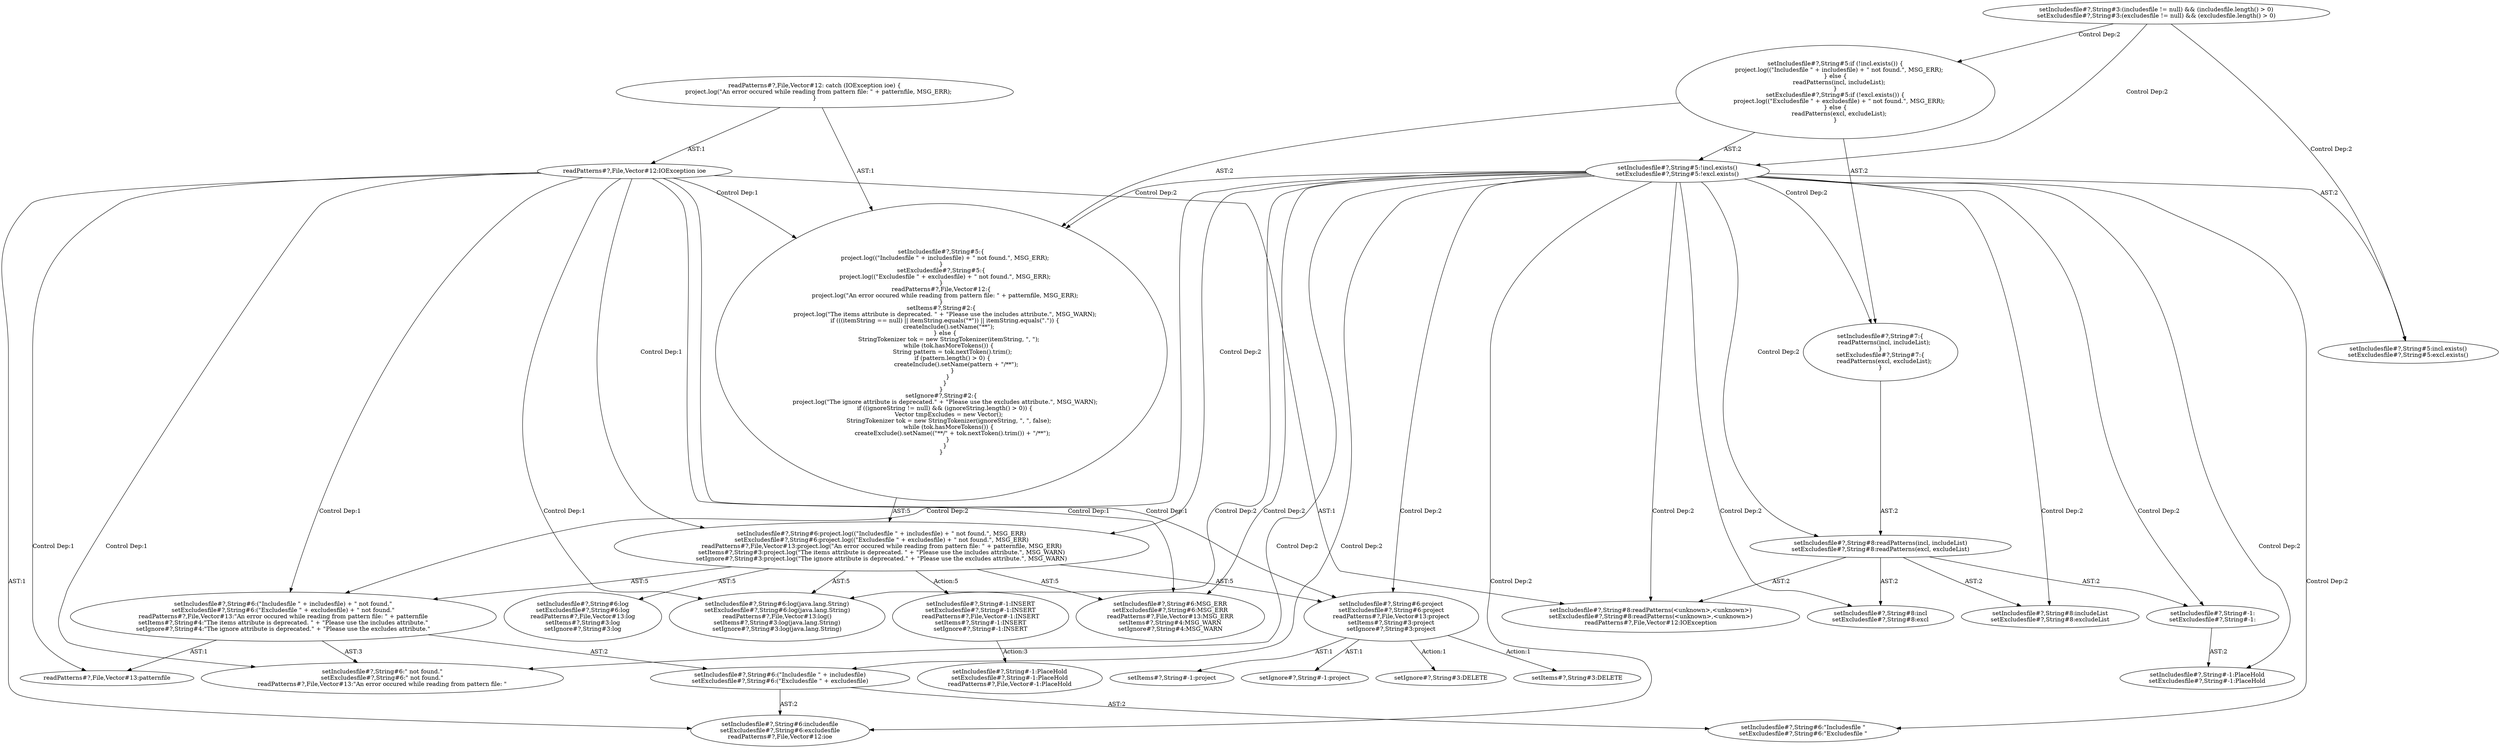 digraph "Pattern" {
0 [label="setIncludesfile#?,String#-1:INSERT
setExcludesfile#?,String#-1:INSERT
readPatterns#?,File,Vector#-1:INSERT
setItems#?,String#-1:INSERT
setIgnore#?,String#-1:INSERT" shape=ellipse]
1 [label="setIncludesfile#?,String#6:project.log((\"Includesfile \" + includesfile) + \" not found.\", MSG_ERR)
setExcludesfile#?,String#6:project.log((\"Excludesfile \" + excludesfile) + \" not found.\", MSG_ERR)
readPatterns#?,File,Vector#13:project.log(\"An error occured while reading from pattern file: \" + patternfile, MSG_ERR)
setItems#?,String#3:project.log(\"The items attribute is deprecated. \" + \"Please use the includes attribute.\", MSG_WARN)
setIgnore#?,String#3:project.log(\"The ignore attribute is deprecated.\" + \"Please use the excludes attribute.\", MSG_WARN)" shape=ellipse]
2 [label="setIncludesfile#?,String#5:!incl.exists()
setExcludesfile#?,String#5:!excl.exists()" shape=ellipse]
3 [label="setIncludesfile#?,String#3:(includesfile != null) && (includesfile.length() > 0)
setExcludesfile#?,String#3:(excludesfile != null) && (excludesfile.length() > 0)" shape=ellipse]
4 [label="setIncludesfile#?,String#5:if (!incl.exists()) \{
    project.log((\"Includesfile \" + includesfile) + \" not found.\", MSG_ERR);
\} else \{
    readPatterns(incl, includeList);
\}
setExcludesfile#?,String#5:if (!excl.exists()) \{
    project.log((\"Excludesfile \" + excludesfile) + \" not found.\", MSG_ERR);
\} else \{
    readPatterns(excl, excludeList);
\}" shape=ellipse]
5 [label="setIncludesfile#?,String#5:incl.exists()
setExcludesfile#?,String#5:excl.exists()" shape=ellipse]
6 [label="setIncludesfile#?,String#5:\{
    project.log((\"Includesfile \" + includesfile) + \" not found.\", MSG_ERR);
\}
setExcludesfile#?,String#5:\{
    project.log((\"Excludesfile \" + excludesfile) + \" not found.\", MSG_ERR);
\}
readPatterns#?,File,Vector#12:\{
    project.log(\"An error occured while reading from pattern file: \" + patternfile, MSG_ERR);
\}
setItems#?,String#2:\{
    project.log(\"The items attribute is deprecated. \" + \"Please use the includes attribute.\", MSG_WARN);
    if (((itemString == null) || itemString.equals(\"*\")) || itemString.equals(\".\")) \{
        createInclude().setName(\"**\");
    \} else \{
        StringTokenizer tok = new StringTokenizer(itemString, \", \");
        while (tok.hasMoreTokens()) \{
            String pattern = tok.nextToken().trim();
            if (pattern.length() > 0) \{
                createInclude().setName(pattern + \"/**\");
            \}
        \} 
    \}
\}
setIgnore#?,String#2:\{
    project.log(\"The ignore attribute is deprecated.\" + \"Please use the excludes attribute.\", MSG_WARN);
    if ((ignoreString != null) && (ignoreString.length() > 0)) \{
        Vector tmpExcludes = new Vector();
        StringTokenizer tok = new StringTokenizer(ignoreString, \", \", false);
        while (tok.hasMoreTokens()) \{
            createExclude().setName((\"**/\" + tok.nextToken().trim()) + \"/**\");
        \} 
    \}
\}" shape=ellipse]
7 [label="setIncludesfile#?,String#6:log(java.lang.String)
setExcludesfile#?,String#6:log(java.lang.String)
readPatterns#?,File,Vector#13:log()
setItems#?,String#3:log(java.lang.String)
setIgnore#?,String#3:log(java.lang.String)" shape=ellipse]
8 [label="setIncludesfile#?,String#6:project
setExcludesfile#?,String#6:project
readPatterns#?,File,Vector#13:project
setItems#?,String#3:project
setIgnore#?,String#3:project" shape=ellipse]
9 [label="setIncludesfile#?,String#6:(\"Includesfile \" + includesfile) + \" not found.\"
setExcludesfile#?,String#6:(\"Excludesfile \" + excludesfile) + \" not found.\"
readPatterns#?,File,Vector#13:\"An error occured while reading from pattern file: \" + patternfile
setItems#?,String#4:\"The items attribute is deprecated. \" + \"Please use the includes attribute.\"
setIgnore#?,String#4:\"The ignore attribute is deprecated.\" + \"Please use the excludes attribute.\"" shape=ellipse]
10 [label="setIncludesfile#?,String#6:(\"Includesfile \" + includesfile)
setExcludesfile#?,String#6:(\"Excludesfile \" + excludesfile)" shape=ellipse]
11 [label="setIncludesfile#?,String#6:\"Includesfile \"
setExcludesfile#?,String#6:\"Excludesfile \"" shape=ellipse]
12 [label="setIncludesfile#?,String#6:includesfile
setExcludesfile#?,String#6:excludesfile
readPatterns#?,File,Vector#12:ioe" shape=ellipse]
13 [label="setIncludesfile#?,String#6:\" not found.\"
setExcludesfile#?,String#6:\" not found.\"
readPatterns#?,File,Vector#13:\"An error occured while reading from pattern file: \"" shape=ellipse]
14 [label="setIncludesfile#?,String#6:MSG_ERR
setExcludesfile#?,String#6:MSG_ERR
readPatterns#?,File,Vector#13:MSG_ERR
setItems#?,String#4:MSG_WARN
setIgnore#?,String#4:MSG_WARN" shape=ellipse]
15 [label="setIncludesfile#?,String#7:\{
    readPatterns(incl, includeList);
\}
setExcludesfile#?,String#7:\{
    readPatterns(excl, excludeList);
\}" shape=ellipse]
16 [label="setIncludesfile#?,String#8:readPatterns(incl, includeList)
setExcludesfile#?,String#8:readPatterns(excl, excludeList)" shape=ellipse]
17 [label="setIncludesfile#?,String#8:readPatterns(<unknown>,<unknown>)
setExcludesfile#?,String#8:readPatterns(<unknown>,<unknown>)
readPatterns#?,File,Vector#12:IOException" shape=ellipse]
18 [label="setIncludesfile#?,String#-1:
setExcludesfile#?,String#-1:" shape=ellipse]
19 [label="setIncludesfile#?,String#-1:PlaceHold
setExcludesfile#?,String#-1:PlaceHold" shape=ellipse]
20 [label="setIncludesfile#?,String#8:incl
setExcludesfile#?,String#8:excl" shape=ellipse]
21 [label="setIncludesfile#?,String#8:includeList
setExcludesfile#?,String#8:excludeList" shape=ellipse]
22 [label="setIncludesfile#?,String#6:log
setExcludesfile#?,String#6:log
readPatterns#?,File,Vector#13:log
setItems#?,String#3:log
setIgnore#?,String#3:log" shape=ellipse]
23 [label="setIncludesfile#?,String#-1:PlaceHold
setExcludesfile#?,String#-1:PlaceHold
readPatterns#?,File,Vector#-1:PlaceHold" shape=ellipse]
24 [label="readPatterns#?,File,Vector#13:patternfile" shape=ellipse]
25 [label="readPatterns#?,File,Vector#12: catch (IOException ioe) \{
    project.log(\"An error occured while reading from pattern file: \" + patternfile, MSG_ERR);
\}" shape=ellipse]
26 [label="readPatterns#?,File,Vector#12:IOException ioe" shape=ellipse]
27 [label="setItems#?,String#3:DELETE" shape=ellipse]
28 [label="setItems#?,String#-1:project" shape=ellipse]
29 [label="setIgnore#?,String#-1:project" shape=ellipse]
30 [label="setIgnore#?,String#3:DELETE" shape=ellipse]
0 -> 23 [label="Action:3"];
1 -> 0 [label="Action:5"];
1 -> 22 [label="AST:5"];
1 -> 8 [label="AST:5"];
1 -> 7 [label="AST:5"];
1 -> 9 [label="AST:5"];
1 -> 14 [label="AST:5"];
2 -> 1 [label="Control Dep:2"];
2 -> 5 [label="AST:2"];
2 -> 6 [label="Control Dep:2"];
2 -> 7 [label="Control Dep:2"];
2 -> 8 [label="Control Dep:2"];
2 -> 9 [label="Control Dep:2"];
2 -> 10 [label="Control Dep:2"];
2 -> 11 [label="Control Dep:2"];
2 -> 12 [label="Control Dep:2"];
2 -> 13 [label="Control Dep:2"];
2 -> 14 [label="Control Dep:2"];
2 -> 15 [label="Control Dep:2"];
2 -> 16 [label="Control Dep:2"];
2 -> 17 [label="Control Dep:2"];
2 -> 18 [label="Control Dep:2"];
2 -> 19 [label="Control Dep:2"];
2 -> 20 [label="Control Dep:2"];
2 -> 21 [label="Control Dep:2"];
3 -> 2 [label="Control Dep:2"];
3 -> 4 [label="Control Dep:2"];
3 -> 5 [label="Control Dep:2"];
4 -> 2 [label="AST:2"];
4 -> 6 [label="AST:2"];
4 -> 15 [label="AST:2"];
6 -> 1 [label="AST:5"];
8 -> 27 [label="Action:1"];
8 -> 28 [label="AST:1"];
8 -> 29 [label="AST:1"];
8 -> 30 [label="Action:1"];
9 -> 10 [label="AST:2"];
9 -> 13 [label="AST:3"];
9 -> 24 [label="AST:1"];
10 -> 11 [label="AST:2"];
10 -> 12 [label="AST:2"];
15 -> 16 [label="AST:2"];
16 -> 18 [label="AST:2"];
16 -> 17 [label="AST:2"];
16 -> 20 [label="AST:2"];
16 -> 21 [label="AST:2"];
18 -> 19 [label="AST:2"];
25 -> 26 [label="AST:1"];
25 -> 6 [label="AST:1"];
26 -> 24 [label="Control Dep:1"];
26 -> 12 [label="AST:1"];
26 -> 17 [label="AST:1"];
26 -> 6 [label="Control Dep:1"];
26 -> 1 [label="Control Dep:1"];
26 -> 7 [label="Control Dep:1"];
26 -> 8 [label="Control Dep:1"];
26 -> 9 [label="Control Dep:1"];
26 -> 13 [label="Control Dep:1"];
26 -> 14 [label="Control Dep:1"];
}